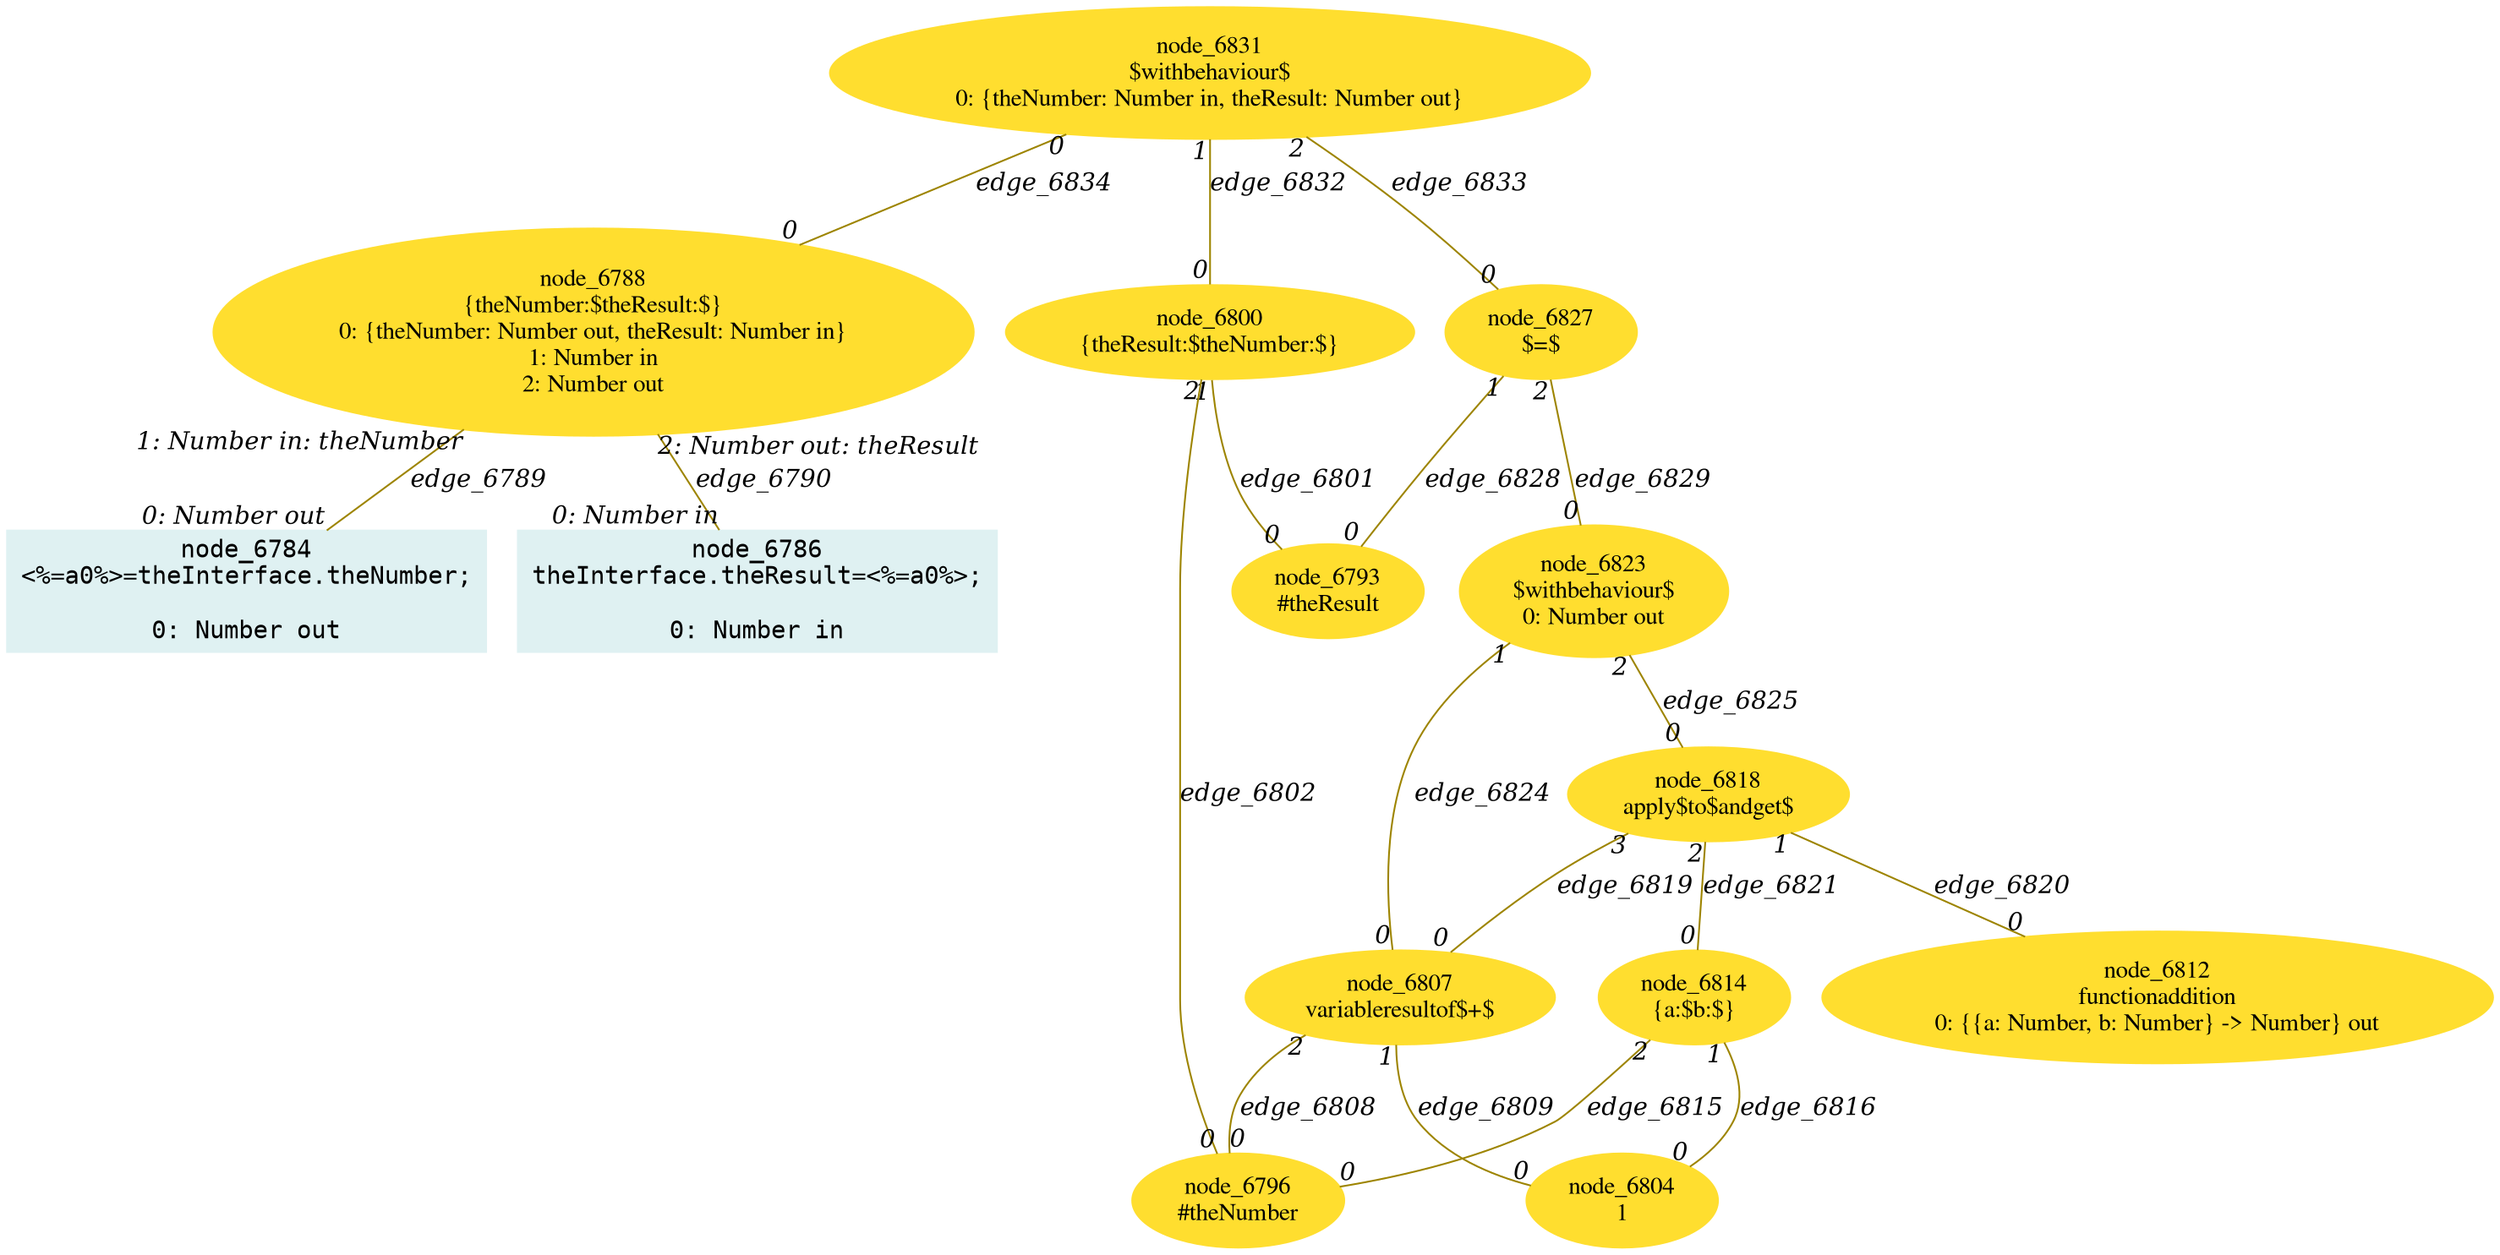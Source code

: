 digraph g{node_6784 [shape="box", style="filled", color="#dff1f2", fontname="Courier", label="node_6784
<%=a0%>=theInterface.theNumber;

0: Number out" ]
node_6786 [shape="box", style="filled", color="#dff1f2", fontname="Courier", label="node_6786
theInterface.theResult=<%=a0%>;

0: Number in" ]
node_6788 [shape="ellipse", style="filled", color="#ffde2f", fontname="Times", label="node_6788
{theNumber:$theResult:$}
0: {theNumber: Number out, theResult: Number in}
1: Number in
2: Number out" ]
node_6793 [shape="ellipse", style="filled", color="#ffde2f", fontname="Times", label="node_6793
#theResult
" ]
node_6796 [shape="ellipse", style="filled", color="#ffde2f", fontname="Times", label="node_6796
#theNumber
" ]
node_6800 [shape="ellipse", style="filled", color="#ffde2f", fontname="Times", label="node_6800
{theResult:$theNumber:$}
" ]
node_6804 [shape="ellipse", style="filled", color="#ffde2f", fontname="Times", label="node_6804
1
" ]
node_6807 [shape="ellipse", style="filled", color="#ffde2f", fontname="Times", label="node_6807
variableresultof$+$
" ]
node_6812 [shape="ellipse", style="filled", color="#ffde2f", fontname="Times", label="node_6812
functionaddition
0: {{a: Number, b: Number} -> Number} out" ]
node_6814 [shape="ellipse", style="filled", color="#ffde2f", fontname="Times", label="node_6814
{a:$b:$}
" ]
node_6818 [shape="ellipse", style="filled", color="#ffde2f", fontname="Times", label="node_6818
apply$to$andget$
" ]
node_6823 [shape="ellipse", style="filled", color="#ffde2f", fontname="Times", label="node_6823
$withbehaviour$
0: Number out" ]
node_6827 [shape="ellipse", style="filled", color="#ffde2f", fontname="Times", label="node_6827
$=$
" ]
node_6831 [shape="ellipse", style="filled", color="#ffde2f", fontname="Times", label="node_6831
$withbehaviour$
0: {theNumber: Number in, theResult: Number out}" ]
node_6788 -> node_6784 [dir=none, arrowHead=none, fontname="Times-Italic", arrowsize=1, color="#9d8400", label="edge_6789",  headlabel="0: Number out", taillabel="1: Number in: theNumber" ]
node_6788 -> node_6786 [dir=none, arrowHead=none, fontname="Times-Italic", arrowsize=1, color="#9d8400", label="edge_6790",  headlabel="0: Number in", taillabel="2: Number out: theResult" ]
node_6800 -> node_6793 [dir=none, arrowHead=none, fontname="Times-Italic", arrowsize=1, color="#9d8400", label="edge_6801",  headlabel="0", taillabel="1" ]
node_6800 -> node_6796 [dir=none, arrowHead=none, fontname="Times-Italic", arrowsize=1, color="#9d8400", label="edge_6802",  headlabel="0", taillabel="2" ]
node_6807 -> node_6796 [dir=none, arrowHead=none, fontname="Times-Italic", arrowsize=1, color="#9d8400", label="edge_6808",  headlabel="0", taillabel="2" ]
node_6807 -> node_6804 [dir=none, arrowHead=none, fontname="Times-Italic", arrowsize=1, color="#9d8400", label="edge_6809",  headlabel="0", taillabel="1" ]
node_6814 -> node_6796 [dir=none, arrowHead=none, fontname="Times-Italic", arrowsize=1, color="#9d8400", label="edge_6815",  headlabel="0", taillabel="2" ]
node_6814 -> node_6804 [dir=none, arrowHead=none, fontname="Times-Italic", arrowsize=1, color="#9d8400", label="edge_6816",  headlabel="0", taillabel="1" ]
node_6818 -> node_6807 [dir=none, arrowHead=none, fontname="Times-Italic", arrowsize=1, color="#9d8400", label="edge_6819",  headlabel="0", taillabel="3" ]
node_6818 -> node_6812 [dir=none, arrowHead=none, fontname="Times-Italic", arrowsize=1, color="#9d8400", label="edge_6820",  headlabel="0", taillabel="1" ]
node_6818 -> node_6814 [dir=none, arrowHead=none, fontname="Times-Italic", arrowsize=1, color="#9d8400", label="edge_6821",  headlabel="0", taillabel="2" ]
node_6823 -> node_6807 [dir=none, arrowHead=none, fontname="Times-Italic", arrowsize=1, color="#9d8400", label="edge_6824",  headlabel="0", taillabel="1" ]
node_6823 -> node_6818 [dir=none, arrowHead=none, fontname="Times-Italic", arrowsize=1, color="#9d8400", label="edge_6825",  headlabel="0", taillabel="2" ]
node_6827 -> node_6793 [dir=none, arrowHead=none, fontname="Times-Italic", arrowsize=1, color="#9d8400", label="edge_6828",  headlabel="0", taillabel="1" ]
node_6827 -> node_6823 [dir=none, arrowHead=none, fontname="Times-Italic", arrowsize=1, color="#9d8400", label="edge_6829",  headlabel="0", taillabel="2" ]
node_6831 -> node_6800 [dir=none, arrowHead=none, fontname="Times-Italic", arrowsize=1, color="#9d8400", label="edge_6832",  headlabel="0", taillabel="1" ]
node_6831 -> node_6827 [dir=none, arrowHead=none, fontname="Times-Italic", arrowsize=1, color="#9d8400", label="edge_6833",  headlabel="0", taillabel="2" ]
node_6831 -> node_6788 [dir=none, arrowHead=none, fontname="Times-Italic", arrowsize=1, color="#9d8400", label="edge_6834",  headlabel="0", taillabel="0" ]
}
